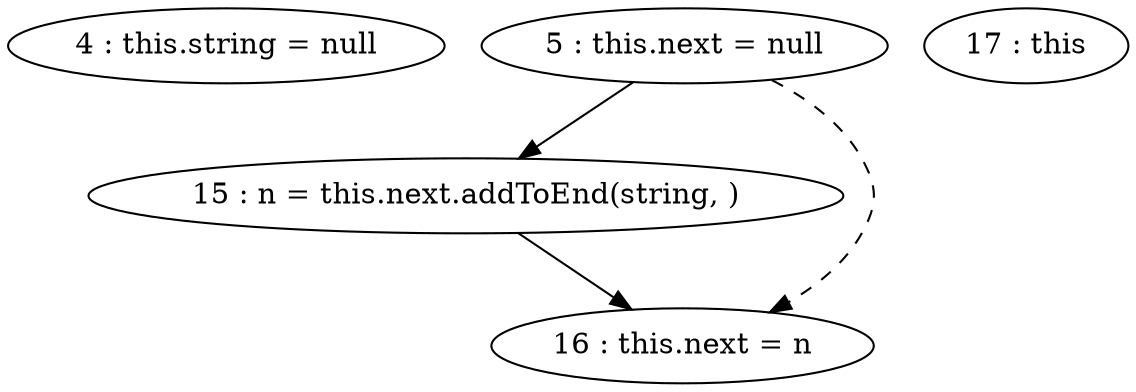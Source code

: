 digraph G {
"4 : this.string = null"
"5 : this.next = null"
"5 : this.next = null" -> "15 : n = this.next.addToEnd(string, )"
"5 : this.next = null" -> "16 : this.next = n" [style=dashed]
"15 : n = this.next.addToEnd(string, )"
"15 : n = this.next.addToEnd(string, )" -> "16 : this.next = n"
"16 : this.next = n"
"17 : this"
}